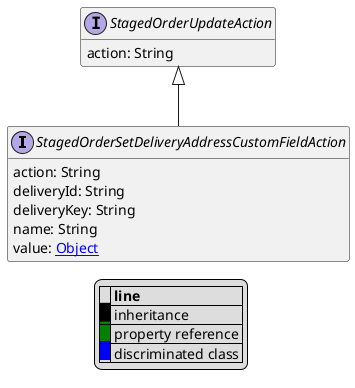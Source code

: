 @startuml

hide empty fields
hide empty methods
legend
|= |= line |
|<back:black>   </back>| inheritance |
|<back:green>   </back>| property reference |
|<back:blue>   </back>| discriminated class |
endlegend
interface StagedOrderSetDeliveryAddressCustomFieldAction [[StagedOrderSetDeliveryAddressCustomFieldAction.svg]] extends StagedOrderUpdateAction {
    action: String
    deliveryId: String
    deliveryKey: String
    name: String
    value: [[Object.svg Object]]
}
interface StagedOrderUpdateAction [[StagedOrderUpdateAction.svg]]  {
    action: String
}





@enduml
